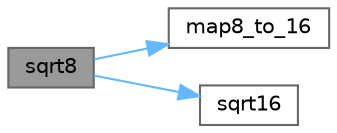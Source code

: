 digraph "sqrt8"
{
 // INTERACTIVE_SVG=YES
 // LATEX_PDF_SIZE
  bgcolor="transparent";
  edge [fontname=Helvetica,fontsize=10,labelfontname=Helvetica,labelfontsize=10];
  node [fontname=Helvetica,fontsize=10,shape=box,height=0.2,width=0.4];
  rankdir="LR";
  Node1 [id="Node000001",label="sqrt8",height=0.2,width=0.4,color="gray40", fillcolor="grey60", style="filled", fontcolor="black",tooltip=" "];
  Node1 -> Node2 [id="edge1_Node000001_Node000002",color="steelblue1",style="solid",tooltip=" "];
  Node2 [id="Node000002",label="map8_to_16",height=0.2,width=0.4,color="grey40", fillcolor="white", style="filled",URL="$d1/d12/group__intmap_gab217a118917847ecb8148cdc41fa6e07.html#gab217a118917847ecb8148cdc41fa6e07",tooltip=" "];
  Node1 -> Node3 [id="edge2_Node000001_Node000003",color="steelblue1",style="solid",tooltip=" "];
  Node3 [id="Node000003",label="sqrt16",height=0.2,width=0.4,color="grey40", fillcolor="white", style="filled",URL="$d5/d98/group___math_ga66ecef97faa5f9b92c49766651c5afe9.html#ga66ecef97faa5f9b92c49766651c5afe9",tooltip="Square root for 16-bit integers."];
}
